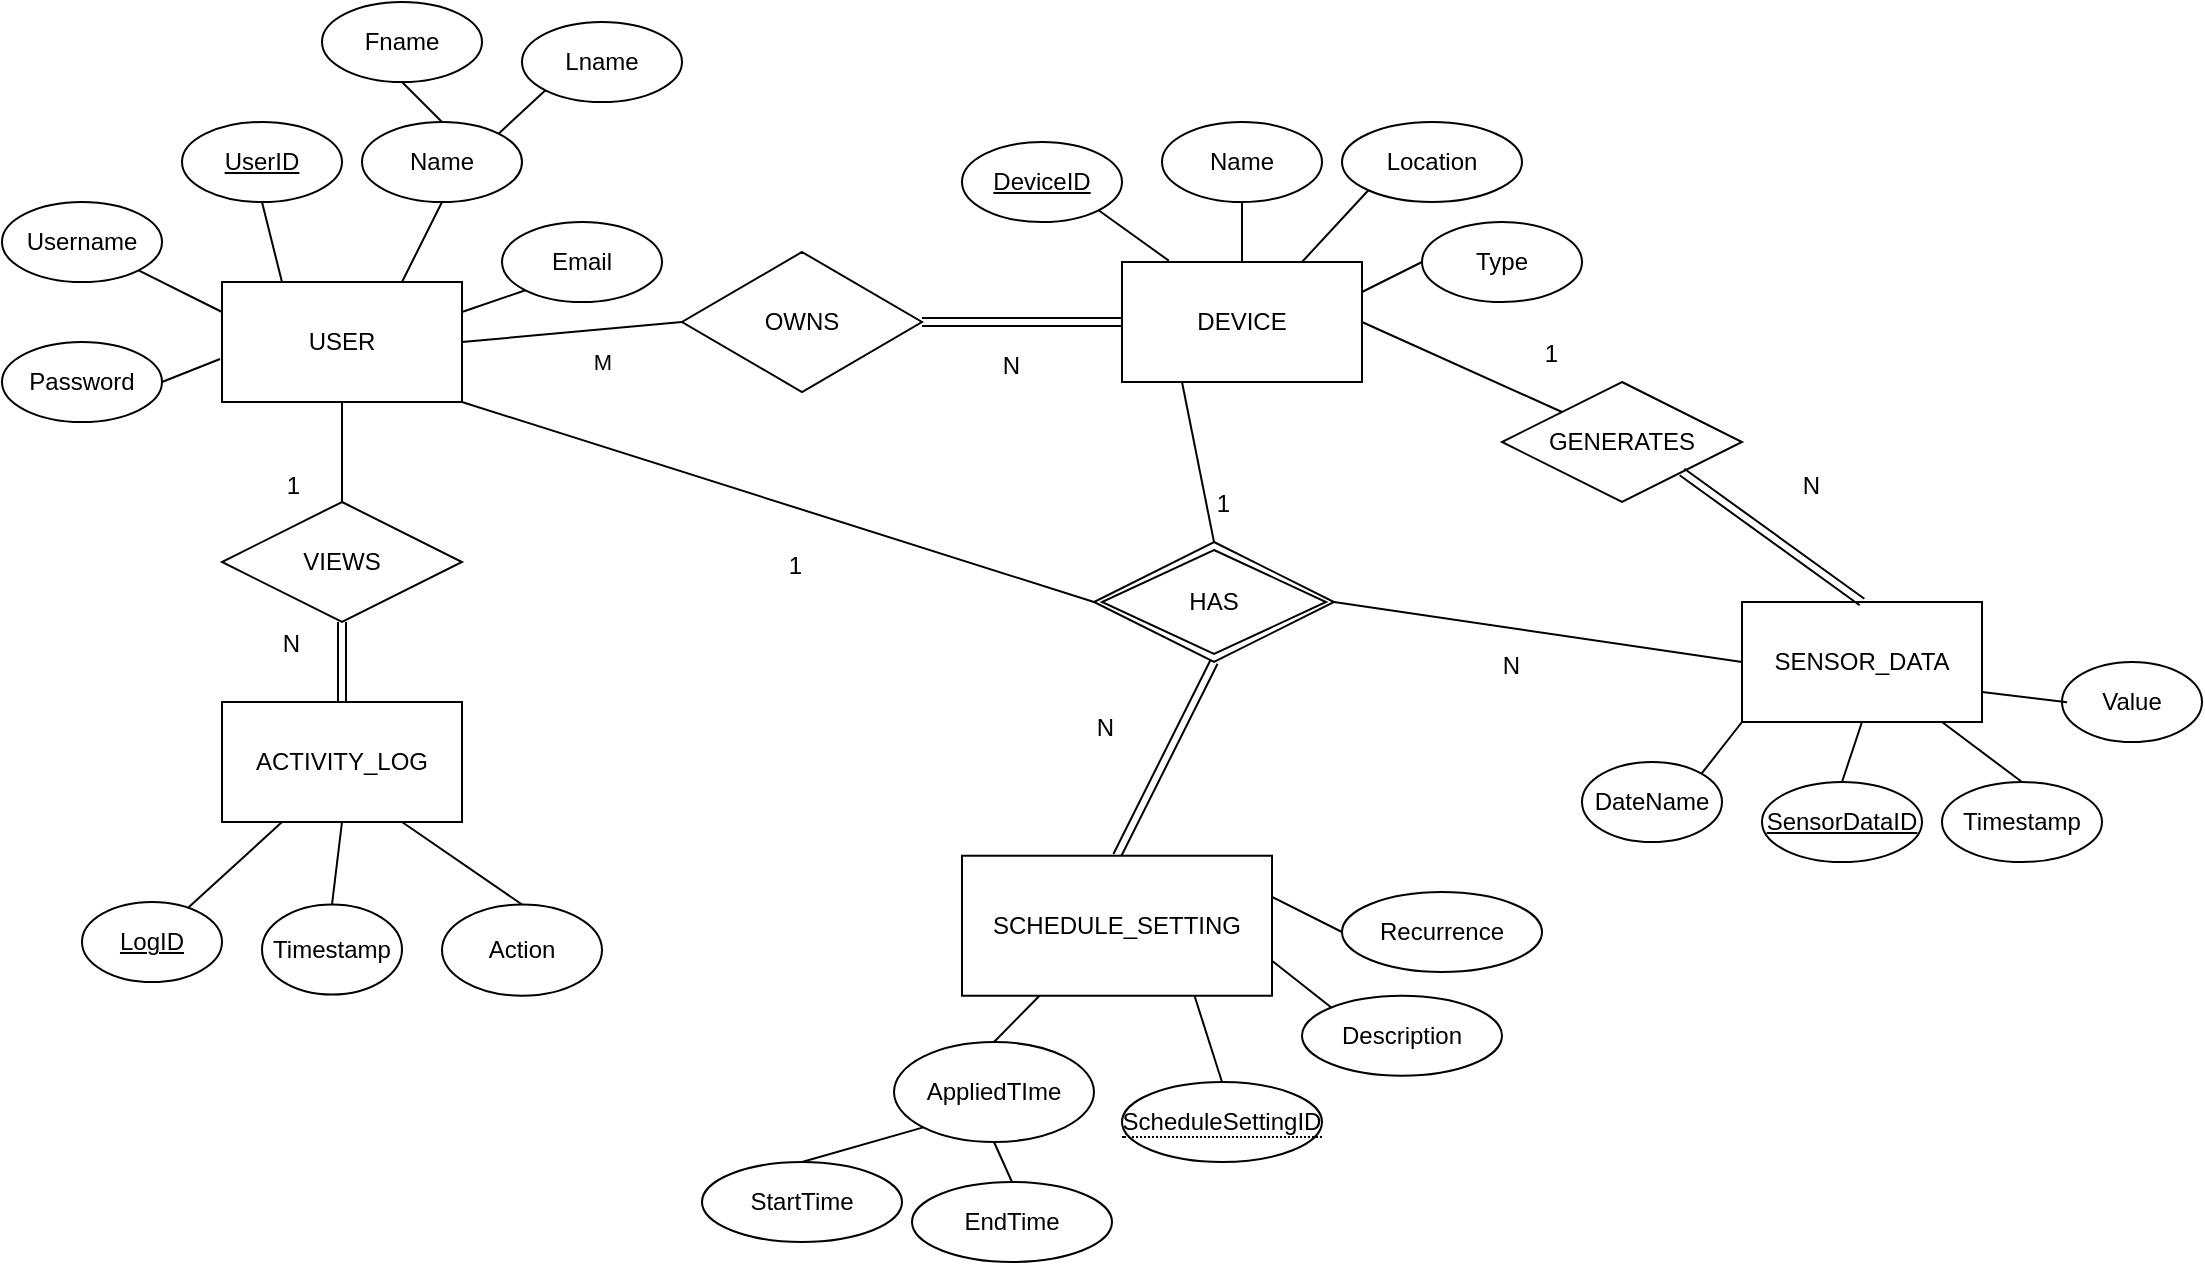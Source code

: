 <mxfile version="24.0.7" type="google" pages="2">
  <diagram id="R2lEEEUBdFMjLlhIrx00" name="EERD">
    <mxGraphModel grid="1" page="1" gridSize="10" guides="1" tooltips="1" connect="1" arrows="1" fold="1" pageScale="1" pageWidth="850" pageHeight="1100" math="0" shadow="0" extFonts="Permanent Marker^https://fonts.googleapis.com/css?family=Permanent+Marker">
      <root>
        <mxCell id="0" />
        <mxCell id="1" parent="0" />
        <mxCell id="BN82WRNj-KmG9SX7Z5Ug-1" value="USER" style="rounded=0;whiteSpace=wrap;html=1;" vertex="1" parent="1">
          <mxGeometry x="80" y="340" width="120" height="60" as="geometry" />
        </mxCell>
        <mxCell id="BN82WRNj-KmG9SX7Z5Ug-2" value="&lt;u&gt;UserID&lt;/u&gt;" style="ellipse;whiteSpace=wrap;html=1;" vertex="1" parent="1">
          <mxGeometry x="60" y="260" width="80" height="40" as="geometry" />
        </mxCell>
        <mxCell id="BN82WRNj-KmG9SX7Z5Ug-3" value="Username" style="ellipse;whiteSpace=wrap;html=1;" vertex="1" parent="1">
          <mxGeometry x="-30" y="300" width="80" height="40" as="geometry" />
        </mxCell>
        <mxCell id="BN82WRNj-KmG9SX7Z5Ug-4" value="Password" style="ellipse;whiteSpace=wrap;html=1;" vertex="1" parent="1">
          <mxGeometry x="-30" y="370" width="80" height="40" as="geometry" />
        </mxCell>
        <mxCell id="BN82WRNj-KmG9SX7Z5Ug-5" value="Email" style="ellipse;whiteSpace=wrap;html=1;" vertex="1" parent="1">
          <mxGeometry x="220" y="310" width="80" height="40" as="geometry" />
        </mxCell>
        <mxCell id="BN82WRNj-KmG9SX7Z5Ug-6" value="Name" style="ellipse;whiteSpace=wrap;html=1;" vertex="1" parent="1">
          <mxGeometry x="150" y="260" width="80" height="40" as="geometry" />
        </mxCell>
        <mxCell id="BN82WRNj-KmG9SX7Z5Ug-8" value="Fname" style="ellipse;whiteSpace=wrap;html=1;" vertex="1" parent="1">
          <mxGeometry x="130" y="200" width="80" height="40" as="geometry" />
        </mxCell>
        <mxCell id="BN82WRNj-KmG9SX7Z5Ug-9" value="Lname" style="ellipse;whiteSpace=wrap;html=1;" vertex="1" parent="1">
          <mxGeometry x="230" y="210" width="80" height="40" as="geometry" />
        </mxCell>
        <mxCell id="BN82WRNj-KmG9SX7Z5Ug-11" value="" style="endArrow=none;html=1;rounded=0;entryX=0;entryY=0.25;entryDx=0;entryDy=0;exitX=1;exitY=1;exitDx=0;exitDy=0;" edge="1" parent="1" source="BN82WRNj-KmG9SX7Z5Ug-3" target="BN82WRNj-KmG9SX7Z5Ug-1">
          <mxGeometry width="50" height="50" relative="1" as="geometry">
            <mxPoint x="80" y="580" as="sourcePoint" />
            <mxPoint x="130" y="530" as="targetPoint" />
          </mxGeometry>
        </mxCell>
        <mxCell id="BN82WRNj-KmG9SX7Z5Ug-12" value="" style="endArrow=none;html=1;rounded=0;entryX=0.5;entryY=1;entryDx=0;entryDy=0;exitX=0.25;exitY=0;exitDx=0;exitDy=0;" edge="1" parent="1" source="BN82WRNj-KmG9SX7Z5Ug-1" target="BN82WRNj-KmG9SX7Z5Ug-2">
          <mxGeometry width="50" height="50" relative="1" as="geometry">
            <mxPoint x="80" y="580" as="sourcePoint" />
            <mxPoint x="130" y="530" as="targetPoint" />
          </mxGeometry>
        </mxCell>
        <mxCell id="BN82WRNj-KmG9SX7Z5Ug-13" value="" style="endArrow=none;html=1;rounded=0;entryX=0.5;entryY=1;entryDx=0;entryDy=0;exitX=0.75;exitY=0;exitDx=0;exitDy=0;" edge="1" parent="1" source="BN82WRNj-KmG9SX7Z5Ug-1" target="BN82WRNj-KmG9SX7Z5Ug-6">
          <mxGeometry width="50" height="50" relative="1" as="geometry">
            <mxPoint x="80" y="580" as="sourcePoint" />
            <mxPoint x="130" y="530" as="targetPoint" />
          </mxGeometry>
        </mxCell>
        <mxCell id="BN82WRNj-KmG9SX7Z5Ug-14" value="" style="endArrow=none;html=1;rounded=0;entryX=0.5;entryY=0;entryDx=0;entryDy=0;exitX=0.5;exitY=1;exitDx=0;exitDy=0;" edge="1" parent="1" source="BN82WRNj-KmG9SX7Z5Ug-8" target="BN82WRNj-KmG9SX7Z5Ug-6">
          <mxGeometry width="50" height="50" relative="1" as="geometry">
            <mxPoint x="260" y="240" as="sourcePoint" />
            <mxPoint x="130" y="530" as="targetPoint" />
          </mxGeometry>
        </mxCell>
        <mxCell id="BN82WRNj-KmG9SX7Z5Ug-15" value="" style="endArrow=none;html=1;rounded=0;entryX=0;entryY=1;entryDx=0;entryDy=0;exitX=1;exitY=0;exitDx=0;exitDy=0;" edge="1" parent="1" source="BN82WRNj-KmG9SX7Z5Ug-6" target="BN82WRNj-KmG9SX7Z5Ug-9">
          <mxGeometry width="50" height="50" relative="1" as="geometry">
            <mxPoint x="80" y="480" as="sourcePoint" />
            <mxPoint x="130" y="430" as="targetPoint" />
          </mxGeometry>
        </mxCell>
        <mxCell id="BN82WRNj-KmG9SX7Z5Ug-16" value="" style="endArrow=none;html=1;rounded=0;exitX=1;exitY=0.5;exitDx=0;exitDy=0;entryX=-0.008;entryY=0.642;entryDx=0;entryDy=0;entryPerimeter=0;" edge="1" parent="1" source="BN82WRNj-KmG9SX7Z5Ug-4" target="BN82WRNj-KmG9SX7Z5Ug-1">
          <mxGeometry width="50" height="50" relative="1" as="geometry">
            <mxPoint x="80" y="480" as="sourcePoint" />
            <mxPoint x="130" y="430" as="targetPoint" />
          </mxGeometry>
        </mxCell>
        <mxCell id="BN82WRNj-KmG9SX7Z5Ug-17" value="" style="endArrow=none;html=1;rounded=0;entryX=0;entryY=1;entryDx=0;entryDy=0;exitX=1;exitY=0.25;exitDx=0;exitDy=0;" edge="1" parent="1" source="BN82WRNj-KmG9SX7Z5Ug-1" target="BN82WRNj-KmG9SX7Z5Ug-5">
          <mxGeometry width="50" height="50" relative="1" as="geometry">
            <mxPoint x="80" y="480" as="sourcePoint" />
            <mxPoint x="130" y="430" as="targetPoint" />
          </mxGeometry>
        </mxCell>
        <mxCell id="BN82WRNj-KmG9SX7Z5Ug-18" value="DEVICE" style="rounded=0;whiteSpace=wrap;html=1;" vertex="1" parent="1">
          <mxGeometry x="530" y="330" width="120" height="60" as="geometry" />
        </mxCell>
        <mxCell id="BN82WRNj-KmG9SX7Z5Ug-19" value="&lt;u&gt;DeviceID&lt;/u&gt;" style="ellipse;whiteSpace=wrap;html=1;" vertex="1" parent="1">
          <mxGeometry x="450" y="270" width="80" height="40" as="geometry" />
        </mxCell>
        <mxCell id="BN82WRNj-KmG9SX7Z5Ug-20" value="Name" style="ellipse;whiteSpace=wrap;html=1;" vertex="1" parent="1">
          <mxGeometry x="550" y="260" width="80" height="40" as="geometry" />
        </mxCell>
        <mxCell id="BN82WRNj-KmG9SX7Z5Ug-21" value="Location" style="ellipse;whiteSpace=wrap;html=1;" vertex="1" parent="1">
          <mxGeometry x="640" y="260" width="90" height="40" as="geometry" />
        </mxCell>
        <mxCell id="BN82WRNj-KmG9SX7Z5Ug-22" value="Type" style="ellipse;whiteSpace=wrap;html=1;" vertex="1" parent="1">
          <mxGeometry x="680" y="310" width="80" height="40" as="geometry" />
        </mxCell>
        <mxCell id="BN82WRNj-KmG9SX7Z5Ug-23" value="" style="endArrow=none;html=1;rounded=0;entryX=1;entryY=1;entryDx=0;entryDy=0;exitX=0.195;exitY=-0.011;exitDx=0;exitDy=0;exitPerimeter=0;" edge="1" parent="1" source="BN82WRNj-KmG9SX7Z5Ug-18" target="BN82WRNj-KmG9SX7Z5Ug-19">
          <mxGeometry width="50" height="50" relative="1" as="geometry">
            <mxPoint x="480" y="500" as="sourcePoint" />
            <mxPoint x="530" y="450" as="targetPoint" />
          </mxGeometry>
        </mxCell>
        <mxCell id="BN82WRNj-KmG9SX7Z5Ug-24" value="" style="endArrow=none;html=1;rounded=0;entryX=0.5;entryY=1;entryDx=0;entryDy=0;exitX=0.5;exitY=0;exitDx=0;exitDy=0;" edge="1" parent="1" source="BN82WRNj-KmG9SX7Z5Ug-18" target="BN82WRNj-KmG9SX7Z5Ug-20">
          <mxGeometry width="50" height="50" relative="1" as="geometry">
            <mxPoint x="480" y="500" as="sourcePoint" />
            <mxPoint x="530" y="450" as="targetPoint" />
          </mxGeometry>
        </mxCell>
        <mxCell id="BN82WRNj-KmG9SX7Z5Ug-25" value="" style="endArrow=none;html=1;rounded=0;entryX=0;entryY=1;entryDx=0;entryDy=0;exitX=0.75;exitY=0;exitDx=0;exitDy=0;" edge="1" parent="1" source="BN82WRNj-KmG9SX7Z5Ug-18" target="BN82WRNj-KmG9SX7Z5Ug-21">
          <mxGeometry width="50" height="50" relative="1" as="geometry">
            <mxPoint x="480" y="500" as="sourcePoint" />
            <mxPoint x="530" y="450" as="targetPoint" />
          </mxGeometry>
        </mxCell>
        <mxCell id="BN82WRNj-KmG9SX7Z5Ug-26" value="" style="endArrow=none;html=1;rounded=0;entryX=0;entryY=0.5;entryDx=0;entryDy=0;exitX=1;exitY=0.25;exitDx=0;exitDy=0;" edge="1" parent="1" source="BN82WRNj-KmG9SX7Z5Ug-18" target="BN82WRNj-KmG9SX7Z5Ug-22">
          <mxGeometry width="50" height="50" relative="1" as="geometry">
            <mxPoint x="480" y="500" as="sourcePoint" />
            <mxPoint x="530" y="450" as="targetPoint" />
          </mxGeometry>
        </mxCell>
        <mxCell id="BN82WRNj-KmG9SX7Z5Ug-27" value="SENSOR_DATA" style="rounded=0;whiteSpace=wrap;html=1;" vertex="1" parent="1">
          <mxGeometry x="840" y="500" width="120" height="60" as="geometry" />
        </mxCell>
        <mxCell id="BN82WRNj-KmG9SX7Z5Ug-28" value="&lt;u&gt;SensorDataID&lt;/u&gt;" style="ellipse;whiteSpace=wrap;html=1;" vertex="1" parent="1">
          <mxGeometry x="850" y="590" width="80" height="40" as="geometry" />
        </mxCell>
        <mxCell id="BN82WRNj-KmG9SX7Z5Ug-29" value="Timestamp" style="ellipse;whiteSpace=wrap;html=1;" vertex="1" parent="1">
          <mxGeometry x="940" y="590" width="80" height="40" as="geometry" />
        </mxCell>
        <mxCell id="BN82WRNj-KmG9SX7Z5Ug-30" value="Value" style="ellipse;whiteSpace=wrap;html=1;" vertex="1" parent="1">
          <mxGeometry x="1000" y="530" width="70" height="40" as="geometry" />
        </mxCell>
        <mxCell id="BN82WRNj-KmG9SX7Z5Ug-31" value="DateName" style="ellipse;whiteSpace=wrap;html=1;" vertex="1" parent="1">
          <mxGeometry x="760" y="580" width="70" height="40" as="geometry" />
        </mxCell>
        <mxCell id="BN82WRNj-KmG9SX7Z5Ug-32" value="" style="endArrow=none;html=1;rounded=0;exitX=1;exitY=0;exitDx=0;exitDy=0;entryX=0;entryY=1;entryDx=0;entryDy=0;" edge="1" parent="1" source="BN82WRNj-KmG9SX7Z5Ug-31" target="BN82WRNj-KmG9SX7Z5Ug-27">
          <mxGeometry width="50" height="50" relative="1" as="geometry">
            <mxPoint x="759.999" y="599.998" as="sourcePoint" />
            <mxPoint x="790.25" y="434.14" as="targetPoint" />
          </mxGeometry>
        </mxCell>
        <mxCell id="BN82WRNj-KmG9SX7Z5Ug-33" value="" style="endArrow=none;html=1;rounded=0;exitX=0.5;exitY=0;exitDx=0;exitDy=0;entryX=0.5;entryY=1;entryDx=0;entryDy=0;" edge="1" parent="1" source="BN82WRNj-KmG9SX7Z5Ug-28" target="BN82WRNj-KmG9SX7Z5Ug-27">
          <mxGeometry width="50" height="50" relative="1" as="geometry">
            <mxPoint x="800" y="470" as="sourcePoint" />
            <mxPoint x="850" y="420" as="targetPoint" />
          </mxGeometry>
        </mxCell>
        <mxCell id="BN82WRNj-KmG9SX7Z5Ug-34" value="" style="endArrow=none;html=1;rounded=0;entryX=0.5;entryY=0;entryDx=0;entryDy=0;" edge="1" parent="1" source="BN82WRNj-KmG9SX7Z5Ug-27" target="BN82WRNj-KmG9SX7Z5Ug-29">
          <mxGeometry width="50" height="50" relative="1" as="geometry">
            <mxPoint x="800" y="470" as="sourcePoint" />
            <mxPoint x="850" y="420" as="targetPoint" />
          </mxGeometry>
        </mxCell>
        <mxCell id="BN82WRNj-KmG9SX7Z5Ug-35" value="" style="endArrow=none;html=1;rounded=0;exitX=1;exitY=0.75;exitDx=0;exitDy=0;entryX=0.036;entryY=0.254;entryDx=0;entryDy=0;entryPerimeter=0;" edge="1" parent="1" source="BN82WRNj-KmG9SX7Z5Ug-27">
          <mxGeometry width="50" height="50" relative="1" as="geometry">
            <mxPoint x="800" y="470" as="sourcePoint" />
            <mxPoint x="1002.52" y="550.16" as="targetPoint" />
          </mxGeometry>
        </mxCell>
        <mxCell id="BN82WRNj-KmG9SX7Z5Ug-36" value="ACTIVITY_LOG" style="rounded=0;whiteSpace=wrap;html=1;" vertex="1" parent="1">
          <mxGeometry x="80" y="550" width="120" height="60" as="geometry" />
        </mxCell>
        <mxCell id="BN82WRNj-KmG9SX7Z5Ug-37" value="&lt;u&gt;LogID&lt;/u&gt;" style="ellipse;whiteSpace=wrap;html=1;" vertex="1" parent="1">
          <mxGeometry x="10" y="650" width="70" height="40" as="geometry" />
        </mxCell>
        <mxCell id="BN82WRNj-KmG9SX7Z5Ug-38" value="Timestamp" style="ellipse;whiteSpace=wrap;html=1;" vertex="1" parent="1">
          <mxGeometry x="100" y="651.25" width="70" height="45" as="geometry" />
        </mxCell>
        <mxCell id="BN82WRNj-KmG9SX7Z5Ug-40" value="Action" style="ellipse;whiteSpace=wrap;html=1;" vertex="1" parent="1">
          <mxGeometry x="190" y="651.25" width="80" height="45.62" as="geometry" />
        </mxCell>
        <mxCell id="BN82WRNj-KmG9SX7Z5Ug-41" value="" style="endArrow=none;html=1;rounded=0;exitX=0.762;exitY=0.067;exitDx=0;exitDy=0;entryX=0.25;entryY=1;entryDx=0;entryDy=0;exitPerimeter=0;" edge="1" parent="1" source="BN82WRNj-KmG9SX7Z5Ug-37" target="BN82WRNj-KmG9SX7Z5Ug-36">
          <mxGeometry width="50" height="50" relative="1" as="geometry">
            <mxPoint x="270" y="450" as="sourcePoint" />
            <mxPoint x="320" y="400" as="targetPoint" />
          </mxGeometry>
        </mxCell>
        <mxCell id="BN82WRNj-KmG9SX7Z5Ug-42" value="" style="endArrow=none;html=1;rounded=0;exitX=0.5;exitY=0;exitDx=0;exitDy=0;entryX=0.5;entryY=1;entryDx=0;entryDy=0;" edge="1" parent="1" source="BN82WRNj-KmG9SX7Z5Ug-38" target="BN82WRNj-KmG9SX7Z5Ug-36">
          <mxGeometry width="50" height="50" relative="1" as="geometry">
            <mxPoint x="270" y="450" as="sourcePoint" />
            <mxPoint x="320" y="400" as="targetPoint" />
          </mxGeometry>
        </mxCell>
        <mxCell id="BN82WRNj-KmG9SX7Z5Ug-43" value="" style="endArrow=none;html=1;rounded=0;exitX=0.75;exitY=1;exitDx=0;exitDy=0;entryX=0.5;entryY=0;entryDx=0;entryDy=0;" edge="1" parent="1" source="BN82WRNj-KmG9SX7Z5Ug-36" target="BN82WRNj-KmG9SX7Z5Ug-40">
          <mxGeometry width="50" height="50" relative="1" as="geometry">
            <mxPoint x="270" y="450" as="sourcePoint" />
            <mxPoint x="320" y="400" as="targetPoint" />
          </mxGeometry>
        </mxCell>
        <mxCell id="BN82WRNj-KmG9SX7Z5Ug-48" value="AppliedTIme" style="ellipse;whiteSpace=wrap;html=1;align=center;" vertex="1" parent="1">
          <mxGeometry x="416" y="720" width="100" height="50" as="geometry" />
        </mxCell>
        <mxCell id="BN82WRNj-KmG9SX7Z5Ug-49" value="StartTime" style="ellipse;whiteSpace=wrap;html=1;align=center;" vertex="1" parent="1">
          <mxGeometry x="320" y="780" width="100" height="40" as="geometry" />
        </mxCell>
        <mxCell id="BN82WRNj-KmG9SX7Z5Ug-50" value="EndTime" style="ellipse;whiteSpace=wrap;html=1;align=center;" vertex="1" parent="1">
          <mxGeometry x="425" y="790" width="100" height="40" as="geometry" />
        </mxCell>
        <mxCell id="BN82WRNj-KmG9SX7Z5Ug-52" value="Recurrence" style="ellipse;whiteSpace=wrap;html=1;align=center;" vertex="1" parent="1">
          <mxGeometry x="640" y="645" width="100" height="40" as="geometry" />
        </mxCell>
        <mxCell id="BN82WRNj-KmG9SX7Z5Ug-53" value="Description" style="ellipse;whiteSpace=wrap;html=1;align=center;" vertex="1" parent="1">
          <mxGeometry x="620" y="696.87" width="100" height="40" as="geometry" />
        </mxCell>
        <mxCell id="BN82WRNj-KmG9SX7Z5Ug-58" value="&lt;span style=&quot;border-bottom: 1px dotted&quot;&gt;ScheduleSettingID&lt;/span&gt;" style="ellipse;whiteSpace=wrap;html=1;align=center;" vertex="1" parent="1">
          <mxGeometry x="530" y="740" width="100" height="40" as="geometry" />
        </mxCell>
        <mxCell id="BN82WRNj-KmG9SX7Z5Ug-59" value="" style="endArrow=none;html=1;rounded=0;exitX=0.75;exitY=1;exitDx=0;exitDy=0;entryX=0.5;entryY=0;entryDx=0;entryDy=0;" edge="1" parent="1" source="TkY1x3k2VqDfMiU4WUwt-1" target="BN82WRNj-KmG9SX7Z5Ug-58">
          <mxGeometry width="50" height="50" relative="1" as="geometry">
            <mxPoint x="565" y="705" as="sourcePoint" />
            <mxPoint x="646" y="775" as="targetPoint" />
          </mxGeometry>
        </mxCell>
        <mxCell id="BN82WRNj-KmG9SX7Z5Ug-60" value="" style="endArrow=none;html=1;rounded=0;entryX=0.5;entryY=0;entryDx=0;entryDy=0;exitX=0.25;exitY=1;exitDx=0;exitDy=0;" edge="1" parent="1" source="TkY1x3k2VqDfMiU4WUwt-1" target="BN82WRNj-KmG9SX7Z5Ug-48">
          <mxGeometry width="50" height="50" relative="1" as="geometry">
            <mxPoint x="495" y="705" as="sourcePoint" />
            <mxPoint x="416" y="695" as="targetPoint" />
          </mxGeometry>
        </mxCell>
        <mxCell id="BN82WRNj-KmG9SX7Z5Ug-61" value="" style="endArrow=none;html=1;rounded=0;exitX=0.5;exitY=0;exitDx=0;exitDy=0;entryX=0;entryY=1;entryDx=0;entryDy=0;" edge="1" parent="1" source="BN82WRNj-KmG9SX7Z5Ug-49" target="BN82WRNj-KmG9SX7Z5Ug-48">
          <mxGeometry width="50" height="50" relative="1" as="geometry">
            <mxPoint x="250" y="930" as="sourcePoint" />
            <mxPoint x="300" y="880" as="targetPoint" />
          </mxGeometry>
        </mxCell>
        <mxCell id="BN82WRNj-KmG9SX7Z5Ug-62" value="" style="endArrow=none;html=1;rounded=0;entryX=0.5;entryY=0;entryDx=0;entryDy=0;exitX=0.5;exitY=1;exitDx=0;exitDy=0;" edge="1" parent="1" source="BN82WRNj-KmG9SX7Z5Ug-48" target="BN82WRNj-KmG9SX7Z5Ug-50">
          <mxGeometry width="50" height="50" relative="1" as="geometry">
            <mxPoint x="492" y="819" as="sourcePoint" />
            <mxPoint x="300" y="880" as="targetPoint" />
          </mxGeometry>
        </mxCell>
        <mxCell id="BN82WRNj-KmG9SX7Z5Ug-64" value="" style="endArrow=none;html=1;rounded=0;exitX=0;exitY=0.5;exitDx=0;exitDy=0;entryX=0.968;entryY=0.259;entryDx=0;entryDy=0;entryPerimeter=0;" edge="1" parent="1" source="BN82WRNj-KmG9SX7Z5Ug-52" target="TkY1x3k2VqDfMiU4WUwt-1">
          <mxGeometry width="50" height="50" relative="1" as="geometry">
            <mxPoint x="446" y="745" as="sourcePoint" />
            <mxPoint x="600" y="645" as="targetPoint" />
          </mxGeometry>
        </mxCell>
        <mxCell id="BN82WRNj-KmG9SX7Z5Ug-65" value="" style="endArrow=none;html=1;rounded=0;exitX=1;exitY=0.75;exitDx=0;exitDy=0;entryX=0;entryY=0;entryDx=0;entryDy=0;" edge="1" parent="1" source="TkY1x3k2VqDfMiU4WUwt-1" target="BN82WRNj-KmG9SX7Z5Ug-53">
          <mxGeometry width="50" height="50" relative="1" as="geometry">
            <mxPoint x="600" y="665" as="sourcePoint" />
            <mxPoint x="496" y="695" as="targetPoint" />
          </mxGeometry>
        </mxCell>
        <mxCell id="BN82WRNj-KmG9SX7Z5Ug-66" value="OWNS" style="shape=rhombus;perimeter=rhombusPerimeter;whiteSpace=wrap;html=1;align=center;" vertex="1" parent="1">
          <mxGeometry x="310" y="325" width="120" height="70" as="geometry" />
        </mxCell>
        <mxCell id="BN82WRNj-KmG9SX7Z5Ug-67" value="" style="endArrow=none;html=1;rounded=0;exitX=1;exitY=0.5;exitDx=0;exitDy=0;entryX=0;entryY=0.5;entryDx=0;entryDy=0;" edge="1" parent="1" source="BN82WRNj-KmG9SX7Z5Ug-1" target="BN82WRNj-KmG9SX7Z5Ug-66">
          <mxGeometry relative="1" as="geometry">
            <mxPoint x="450" y="350" as="sourcePoint" />
            <mxPoint x="320.0" y="370" as="targetPoint" />
          </mxGeometry>
        </mxCell>
        <mxCell id="5aji-TVXodm6qzS7amyw-1" value="M" style="edgeLabel;html=1;align=center;verticalAlign=middle;resizable=0;points=[];" connectable="0" vertex="1" parent="BN82WRNj-KmG9SX7Z5Ug-67">
          <mxGeometry x="0.195" y="-10" relative="1" as="geometry">
            <mxPoint x="3" y="6" as="offset" />
          </mxGeometry>
        </mxCell>
        <mxCell id="BN82WRNj-KmG9SX7Z5Ug-69" value="" style="shape=link;html=1;rounded=0;exitX=1;exitY=0.5;exitDx=0;exitDy=0;entryX=0;entryY=0.5;entryDx=0;entryDy=0;" edge="1" parent="1" source="BN82WRNj-KmG9SX7Z5Ug-66" target="BN82WRNj-KmG9SX7Z5Ug-18">
          <mxGeometry relative="1" as="geometry">
            <mxPoint x="420" y="340" as="sourcePoint" />
            <mxPoint x="580" y="340" as="targetPoint" />
          </mxGeometry>
        </mxCell>
        <mxCell id="BN82WRNj-KmG9SX7Z5Ug-70" value="N" style="resizable=0;html=1;whiteSpace=wrap;align=right;verticalAlign=bottom;" connectable="0" vertex="1" parent="BN82WRNj-KmG9SX7Z5Ug-69">
          <mxGeometry x="1" relative="1" as="geometry">
            <mxPoint x="-50" y="30" as="offset" />
          </mxGeometry>
        </mxCell>
        <mxCell id="BN82WRNj-KmG9SX7Z5Ug-71" value="VIEWS" style="shape=rhombus;perimeter=rhombusPerimeter;whiteSpace=wrap;html=1;align=center;" vertex="1" parent="1">
          <mxGeometry x="80" y="450" width="120" height="60" as="geometry" />
        </mxCell>
        <mxCell id="BN82WRNj-KmG9SX7Z5Ug-75" value="" style="shape=link;html=1;rounded=0;exitX=0.5;exitY=1;exitDx=0;exitDy=0;entryX=0.5;entryY=0;entryDx=0;entryDy=0;" edge="1" parent="1" source="BN82WRNj-KmG9SX7Z5Ug-71" target="BN82WRNj-KmG9SX7Z5Ug-36">
          <mxGeometry relative="1" as="geometry">
            <mxPoint x="310" y="350" as="sourcePoint" />
            <mxPoint x="470" y="350" as="targetPoint" />
          </mxGeometry>
        </mxCell>
        <mxCell id="BN82WRNj-KmG9SX7Z5Ug-76" value="N" style="resizable=0;html=1;whiteSpace=wrap;align=right;verticalAlign=bottom;" connectable="0" vertex="1" parent="BN82WRNj-KmG9SX7Z5Ug-75">
          <mxGeometry x="1" relative="1" as="geometry">
            <mxPoint x="-20" y="-21" as="offset" />
          </mxGeometry>
        </mxCell>
        <mxCell id="BN82WRNj-KmG9SX7Z5Ug-77" value="" style="endArrow=none;html=1;rounded=0;exitX=0.5;exitY=1;exitDx=0;exitDy=0;entryX=0.5;entryY=0;entryDx=0;entryDy=0;" edge="1" parent="1" source="BN82WRNj-KmG9SX7Z5Ug-1" target="BN82WRNj-KmG9SX7Z5Ug-71">
          <mxGeometry relative="1" as="geometry">
            <mxPoint x="310" y="350" as="sourcePoint" />
            <mxPoint x="470" y="350" as="targetPoint" />
          </mxGeometry>
        </mxCell>
        <mxCell id="BN82WRNj-KmG9SX7Z5Ug-78" value="1" style="resizable=0;html=1;whiteSpace=wrap;align=right;verticalAlign=bottom;" connectable="0" vertex="1" parent="BN82WRNj-KmG9SX7Z5Ug-77">
          <mxGeometry x="1" relative="1" as="geometry">
            <mxPoint x="-20" as="offset" />
          </mxGeometry>
        </mxCell>
        <mxCell id="BN82WRNj-KmG9SX7Z5Ug-79" value="GENERATES" style="shape=rhombus;perimeter=rhombusPerimeter;whiteSpace=wrap;html=1;align=center;" vertex="1" parent="1">
          <mxGeometry x="720" y="390" width="120" height="60" as="geometry" />
        </mxCell>
        <mxCell id="BN82WRNj-KmG9SX7Z5Ug-80" value="" style="shape=link;html=1;rounded=0;exitX=0.5;exitY=0;exitDx=0;exitDy=0;entryX=1;entryY=1;entryDx=0;entryDy=0;" edge="1" parent="1" source="BN82WRNj-KmG9SX7Z5Ug-27" target="BN82WRNj-KmG9SX7Z5Ug-79">
          <mxGeometry relative="1" as="geometry">
            <mxPoint x="380" y="530" as="sourcePoint" />
            <mxPoint x="540" y="530" as="targetPoint" />
          </mxGeometry>
        </mxCell>
        <mxCell id="BN82WRNj-KmG9SX7Z5Ug-81" value="N" style="resizable=0;html=1;whiteSpace=wrap;align=right;verticalAlign=bottom;" connectable="0" vertex="1" parent="BN82WRNj-KmG9SX7Z5Ug-80">
          <mxGeometry x="1" relative="1" as="geometry">
            <mxPoint x="-80" y="105" as="offset" />
          </mxGeometry>
        </mxCell>
        <mxCell id="BN82WRNj-KmG9SX7Z5Ug-82" value="" style="endArrow=none;html=1;rounded=0;entryX=0;entryY=0;entryDx=0;entryDy=0;exitX=1;exitY=0.5;exitDx=0;exitDy=0;" edge="1" parent="1" source="BN82WRNj-KmG9SX7Z5Ug-18" target="BN82WRNj-KmG9SX7Z5Ug-79">
          <mxGeometry relative="1" as="geometry">
            <mxPoint x="590" y="400" as="sourcePoint" />
            <mxPoint x="540" y="530" as="targetPoint" />
          </mxGeometry>
        </mxCell>
        <mxCell id="BN82WRNj-KmG9SX7Z5Ug-83" value="1" style="resizable=0;html=1;whiteSpace=wrap;align=right;verticalAlign=bottom;" connectable="0" vertex="1" parent="BN82WRNj-KmG9SX7Z5Ug-82">
          <mxGeometry x="1" relative="1" as="geometry">
            <mxPoint y="-20" as="offset" />
          </mxGeometry>
        </mxCell>
        <mxCell id="BN82WRNj-KmG9SX7Z5Ug-84" value="HAS" style="shape=rhombus;double=1;perimeter=rhombusPerimeter;whiteSpace=wrap;html=1;align=center;" vertex="1" parent="1">
          <mxGeometry x="516" y="470" width="120" height="60" as="geometry" />
        </mxCell>
        <mxCell id="BN82WRNj-KmG9SX7Z5Ug-85" value="" style="shape=link;html=1;rounded=0;exitX=0.5;exitY=1;exitDx=0;exitDy=0;entryX=0.5;entryY=0;entryDx=0;entryDy=0;" edge="1" parent="1" source="BN82WRNj-KmG9SX7Z5Ug-84" target="TkY1x3k2VqDfMiU4WUwt-1">
          <mxGeometry relative="1" as="geometry">
            <mxPoint x="426" y="705" as="sourcePoint" />
            <mxPoint x="530" y="625" as="targetPoint" />
          </mxGeometry>
        </mxCell>
        <mxCell id="BN82WRNj-KmG9SX7Z5Ug-86" value="N" style="resizable=0;html=1;whiteSpace=wrap;align=right;verticalAlign=bottom;" connectable="0" vertex="1" parent="BN82WRNj-KmG9SX7Z5Ug-85">
          <mxGeometry x="1" relative="1" as="geometry">
            <mxPoint y="-56" as="offset" />
          </mxGeometry>
        </mxCell>
        <mxCell id="BN82WRNj-KmG9SX7Z5Ug-87" value="" style="endArrow=none;html=1;rounded=0;exitX=0.25;exitY=1;exitDx=0;exitDy=0;entryX=0.5;entryY=0;entryDx=0;entryDy=0;" edge="1" parent="1" source="BN82WRNj-KmG9SX7Z5Ug-18" target="BN82WRNj-KmG9SX7Z5Ug-84">
          <mxGeometry relative="1" as="geometry">
            <mxPoint x="720" y="530" as="sourcePoint" />
            <mxPoint x="880" y="530" as="targetPoint" />
          </mxGeometry>
        </mxCell>
        <mxCell id="BN82WRNj-KmG9SX7Z5Ug-88" value="1" style="resizable=0;html=1;whiteSpace=wrap;align=right;verticalAlign=bottom;" connectable="0" vertex="1" parent="BN82WRNj-KmG9SX7Z5Ug-87">
          <mxGeometry x="1" relative="1" as="geometry">
            <mxPoint x="10" y="-10" as="offset" />
          </mxGeometry>
        </mxCell>
        <mxCell id="9bql0YCpWde-p3deVTsX-2" value="" style="endArrow=none;html=1;rounded=0;entryX=1;entryY=0.5;entryDx=0;entryDy=0;exitX=0;exitY=0.5;exitDx=0;exitDy=0;" edge="1" parent="1" source="BN82WRNj-KmG9SX7Z5Ug-27" target="BN82WRNj-KmG9SX7Z5Ug-84">
          <mxGeometry relative="1" as="geometry">
            <mxPoint x="510" y="480" as="sourcePoint" />
            <mxPoint x="670" y="480" as="targetPoint" />
          </mxGeometry>
        </mxCell>
        <mxCell id="9bql0YCpWde-p3deVTsX-3" value="N" style="resizable=0;html=1;whiteSpace=wrap;align=right;verticalAlign=bottom;" connectable="0" vertex="1" parent="9bql0YCpWde-p3deVTsX-2">
          <mxGeometry x="1" relative="1" as="geometry">
            <mxPoint x="244" y="-50" as="offset" />
          </mxGeometry>
        </mxCell>
        <mxCell id="5aji-TVXodm6qzS7amyw-3" style="edgeStyle=orthogonalEdgeStyle;rounded=0;orthogonalLoop=1;jettySize=auto;html=1;exitX=0.5;exitY=1;exitDx=0;exitDy=0;" edge="1" parent="1" source="BN82WRNj-KmG9SX7Z5Ug-50" target="BN82WRNj-KmG9SX7Z5Ug-50">
          <mxGeometry relative="1" as="geometry" />
        </mxCell>
        <mxCell id="5aji-TVXodm6qzS7amyw-4" value="" style="endArrow=none;html=1;rounded=0;exitX=1;exitY=1;exitDx=0;exitDy=0;entryX=0;entryY=0.5;entryDx=0;entryDy=0;" edge="1" parent="1" source="BN82WRNj-KmG9SX7Z5Ug-1" target="BN82WRNj-KmG9SX7Z5Ug-84">
          <mxGeometry relative="1" as="geometry">
            <mxPoint x="510" y="580" as="sourcePoint" />
            <mxPoint x="670" y="580" as="targetPoint" />
          </mxGeometry>
        </mxCell>
        <mxCell id="5aji-TVXodm6qzS7amyw-5" value="1" style="resizable=0;html=1;whiteSpace=wrap;align=right;verticalAlign=bottom;" connectable="0" vertex="1" parent="5aji-TVXodm6qzS7amyw-4">
          <mxGeometry x="1" relative="1" as="geometry">
            <mxPoint x="-145" y="-10" as="offset" />
          </mxGeometry>
        </mxCell>
        <mxCell id="TkY1x3k2VqDfMiU4WUwt-1" value="SCHEDULE_SETTING" style="whiteSpace=wrap;html=1;align=center;" vertex="1" parent="1">
          <mxGeometry x="450" y="626.87" width="155" height="70" as="geometry" />
        </mxCell>
      </root>
    </mxGraphModel>
  </diagram>
  <diagram id="AZr4DvgQiNVJDK9zrUhn" name="Relational Schema">
    <mxGraphModel grid="1" page="1" gridSize="12" guides="1" tooltips="1" connect="1" arrows="1" fold="1" pageScale="1" pageWidth="827" pageHeight="1169" math="0" shadow="0">
      <root>
        <mxCell id="0" />
        <mxCell id="1" parent="0" />
        <mxCell id="IMrcSO9J0U59UtIUiwi_-28" value="" style="shape=table;startSize=0;container=1;collapsible=0;childLayout=tableLayout;" vertex="1" parent="1">
          <mxGeometry x="146" y="468" width="616" height="36" as="geometry" />
        </mxCell>
        <mxCell id="IMrcSO9J0U59UtIUiwi_-29" value="" style="shape=tableRow;horizontal=0;startSize=0;swimlaneHead=0;swimlaneBody=0;strokeColor=inherit;top=0;left=0;bottom=0;right=0;collapsible=0;dropTarget=0;fillColor=none;points=[[0,0.5],[1,0.5]];portConstraint=eastwest;" vertex="1" parent="IMrcSO9J0U59UtIUiwi_-28">
          <mxGeometry width="616" height="36" as="geometry" />
        </mxCell>
        <mxCell id="IMrcSO9J0U59UtIUiwi_-30" value="ScheduleSettingID" style="shape=partialRectangle;html=1;whiteSpace=wrap;connectable=0;strokeColor=inherit;overflow=hidden;fillColor=none;top=0;left=0;bottom=0;right=0;pointerEvents=1;" vertex="1" parent="IMrcSO9J0U59UtIUiwi_-29">
          <mxGeometry width="148" height="36" as="geometry">
            <mxRectangle width="148" height="36" as="alternateBounds" />
          </mxGeometry>
        </mxCell>
        <mxCell id="IMrcSO9J0U59UtIUiwi_-31" value="StartTime" style="shape=partialRectangle;html=1;whiteSpace=wrap;connectable=0;strokeColor=inherit;overflow=hidden;fillColor=none;top=0;left=0;bottom=0;right=0;pointerEvents=1;" vertex="1" parent="IMrcSO9J0U59UtIUiwi_-29">
          <mxGeometry x="148" width="108" height="36" as="geometry">
            <mxRectangle width="108" height="36" as="alternateBounds" />
          </mxGeometry>
        </mxCell>
        <mxCell id="IMrcSO9J0U59UtIUiwi_-32" value="EndTime" style="shape=partialRectangle;html=1;whiteSpace=wrap;connectable=0;strokeColor=inherit;overflow=hidden;fillColor=none;top=0;left=0;bottom=0;right=0;pointerEvents=1;" vertex="1" parent="IMrcSO9J0U59UtIUiwi_-29">
          <mxGeometry x="256" width="96" height="36" as="geometry">
            <mxRectangle width="96" height="36" as="alternateBounds" />
          </mxGeometry>
        </mxCell>
        <mxCell id="IMrcSO9J0U59UtIUiwi_-34" value="Recurrence" style="shape=partialRectangle;html=1;whiteSpace=wrap;connectable=0;strokeColor=inherit;overflow=hidden;fillColor=none;top=0;left=0;bottom=0;right=0;pointerEvents=1;" vertex="1" parent="IMrcSO9J0U59UtIUiwi_-29">
          <mxGeometry x="352" width="132" height="36" as="geometry">
            <mxRectangle width="132" height="36" as="alternateBounds" />
          </mxGeometry>
        </mxCell>
        <mxCell id="IMrcSO9J0U59UtIUiwi_-38" value="Description" style="shape=partialRectangle;html=1;whiteSpace=wrap;connectable=0;strokeColor=inherit;overflow=hidden;fillColor=none;top=0;left=0;bottom=0;right=0;pointerEvents=1;" vertex="1" parent="IMrcSO9J0U59UtIUiwi_-29">
          <mxGeometry x="484" width="132" height="36" as="geometry">
            <mxRectangle width="132" height="36" as="alternateBounds" />
          </mxGeometry>
        </mxCell>
        <mxCell id="fm04QgTXL7wbrk_kWz1A-14" value="" style="shape=table;startSize=0;container=1;collapsible=0;childLayout=tableLayout;" vertex="1" parent="1">
          <mxGeometry x="146" y="80" width="403" height="40" as="geometry" />
        </mxCell>
        <mxCell id="fm04QgTXL7wbrk_kWz1A-15" value="" style="shape=tableRow;horizontal=0;startSize=0;swimlaneHead=0;swimlaneBody=0;strokeColor=inherit;top=0;left=0;bottom=0;right=0;collapsible=0;dropTarget=0;fillColor=none;points=[[0,0.5],[1,0.5]];portConstraint=eastwest;" vertex="1" parent="fm04QgTXL7wbrk_kWz1A-14">
          <mxGeometry width="403" height="40" as="geometry" />
        </mxCell>
        <mxCell id="fm04QgTXL7wbrk_kWz1A-16" value="&lt;u&gt;UserID&lt;/u&gt;" style="shape=partialRectangle;html=1;whiteSpace=wrap;connectable=0;strokeColor=inherit;overflow=hidden;fillColor=none;top=0;left=0;bottom=0;right=0;pointerEvents=1;" vertex="1" parent="fm04QgTXL7wbrk_kWz1A-15">
          <mxGeometry width="67" height="40" as="geometry">
            <mxRectangle width="67" height="40" as="alternateBounds" />
          </mxGeometry>
        </mxCell>
        <mxCell id="fm04QgTXL7wbrk_kWz1A-17" value="UserName" style="shape=partialRectangle;html=1;whiteSpace=wrap;connectable=0;strokeColor=inherit;overflow=hidden;fillColor=none;top=0;left=0;bottom=0;right=0;pointerEvents=1;" vertex="1" parent="fm04QgTXL7wbrk_kWz1A-15">
          <mxGeometry x="67" width="78" height="40" as="geometry">
            <mxRectangle width="78" height="40" as="alternateBounds" />
          </mxGeometry>
        </mxCell>
        <mxCell id="fm04QgTXL7wbrk_kWz1A-18" value="Password" style="shape=partialRectangle;html=1;whiteSpace=wrap;connectable=0;strokeColor=inherit;overflow=hidden;fillColor=none;top=0;left=0;bottom=0;right=0;pointerEvents=1;" vertex="1" parent="fm04QgTXL7wbrk_kWz1A-15">
          <mxGeometry x="145" width="79" height="40" as="geometry">
            <mxRectangle width="79" height="40" as="alternateBounds" />
          </mxGeometry>
        </mxCell>
        <mxCell id="fm04QgTXL7wbrk_kWz1A-19" value="Email" style="shape=partialRectangle;html=1;whiteSpace=wrap;connectable=0;strokeColor=inherit;overflow=hidden;fillColor=none;top=0;left=0;bottom=0;right=0;pointerEvents=1;" vertex="1" parent="fm04QgTXL7wbrk_kWz1A-15">
          <mxGeometry x="224" width="56" height="40" as="geometry">
            <mxRectangle width="56" height="40" as="alternateBounds" />
          </mxGeometry>
        </mxCell>
        <mxCell id="fm04QgTXL7wbrk_kWz1A-20" value="Fname" style="shape=partialRectangle;html=1;whiteSpace=wrap;connectable=0;strokeColor=inherit;overflow=hidden;fillColor=none;top=0;left=0;bottom=0;right=0;pointerEvents=1;" vertex="1" parent="fm04QgTXL7wbrk_kWz1A-15">
          <mxGeometry x="280" width="60" height="40" as="geometry">
            <mxRectangle width="60" height="40" as="alternateBounds" />
          </mxGeometry>
        </mxCell>
        <mxCell id="fm04QgTXL7wbrk_kWz1A-21" value="Lname" style="shape=partialRectangle;html=1;whiteSpace=wrap;connectable=0;strokeColor=inherit;overflow=hidden;fillColor=none;top=0;left=0;bottom=0;right=0;pointerEvents=1;" vertex="1" parent="fm04QgTXL7wbrk_kWz1A-15">
          <mxGeometry x="340" width="63" height="40" as="geometry">
            <mxRectangle width="63" height="40" as="alternateBounds" />
          </mxGeometry>
        </mxCell>
        <mxCell id="fm04QgTXL7wbrk_kWz1A-23" value="&lt;b&gt;&lt;font style=&quot;font-size: 15px;&quot;&gt;USER&lt;/font&gt;&lt;/b&gt;" style="text;html=1;align=center;verticalAlign=middle;resizable=0;points=[];autosize=1;strokeColor=none;fillColor=none;" vertex="1" parent="1">
          <mxGeometry x="146" y="50" width="70" height="30" as="geometry" />
        </mxCell>
        <mxCell id="IMrcSO9J0U59UtIUiwi_-3" value="" style="shape=table;startSize=0;container=1;collapsible=0;childLayout=tableLayout;" vertex="1" parent="1">
          <mxGeometry x="146" y="180" width="268" height="40" as="geometry" />
        </mxCell>
        <mxCell id="IMrcSO9J0U59UtIUiwi_-4" value="" style="shape=tableRow;horizontal=0;startSize=0;swimlaneHead=0;swimlaneBody=0;strokeColor=inherit;top=0;left=0;bottom=0;right=0;collapsible=0;dropTarget=0;fillColor=none;points=[[0,0.5],[1,0.5]];portConstraint=eastwest;" vertex="1" parent="IMrcSO9J0U59UtIUiwi_-3">
          <mxGeometry width="268" height="40" as="geometry" />
        </mxCell>
        <mxCell id="IMrcSO9J0U59UtIUiwi_-5" value="&lt;u&gt;LogID&lt;/u&gt;" style="shape=partialRectangle;html=1;whiteSpace=wrap;connectable=0;strokeColor=inherit;overflow=hidden;fillColor=none;top=0;left=0;bottom=0;right=0;pointerEvents=1;" vertex="1" parent="IMrcSO9J0U59UtIUiwi_-4">
          <mxGeometry width="60" height="40" as="geometry">
            <mxRectangle width="60" height="40" as="alternateBounds" />
          </mxGeometry>
        </mxCell>
        <mxCell id="IMrcSO9J0U59UtIUiwi_-6" value="TimeStamp" style="shape=partialRectangle;html=1;whiteSpace=wrap;connectable=0;strokeColor=inherit;overflow=hidden;fillColor=none;top=0;left=0;bottom=0;right=0;pointerEvents=1;" vertex="1" parent="IMrcSO9J0U59UtIUiwi_-4">
          <mxGeometry x="60" width="88" height="40" as="geometry">
            <mxRectangle width="88" height="40" as="alternateBounds" />
          </mxGeometry>
        </mxCell>
        <mxCell id="IMrcSO9J0U59UtIUiwi_-7" value="Action" style="shape=partialRectangle;html=1;whiteSpace=wrap;connectable=0;strokeColor=inherit;overflow=hidden;fillColor=none;top=0;left=0;bottom=0;right=0;pointerEvents=1;" vertex="1" parent="IMrcSO9J0U59UtIUiwi_-4">
          <mxGeometry x="148" width="60" height="40" as="geometry">
            <mxRectangle width="60" height="40" as="alternateBounds" />
          </mxGeometry>
        </mxCell>
        <mxCell id="IMrcSO9J0U59UtIUiwi_-8" value="UID" style="shape=partialRectangle;html=1;whiteSpace=wrap;connectable=0;strokeColor=inherit;overflow=hidden;fillColor=none;top=0;left=0;bottom=0;right=0;pointerEvents=1;" vertex="1" parent="IMrcSO9J0U59UtIUiwi_-4">
          <mxGeometry x="208" width="60" height="40" as="geometry">
            <mxRectangle width="60" height="40" as="alternateBounds" />
          </mxGeometry>
        </mxCell>
        <mxCell id="IMrcSO9J0U59UtIUiwi_-10" value="&lt;b&gt;&lt;font style=&quot;font-size: 15px;&quot;&gt;ACTIVITY_LOG&lt;/font&gt;&lt;/b&gt;" style="text;html=1;align=center;verticalAlign=middle;resizable=0;points=[];autosize=1;strokeColor=none;fillColor=none;" vertex="1" parent="1">
          <mxGeometry x="146" y="144" width="132" height="36" as="geometry" />
        </mxCell>
        <mxCell id="IMrcSO9J0U59UtIUiwi_-11" value="" style="shape=table;startSize=0;container=1;collapsible=0;childLayout=tableLayout;" vertex="1" parent="1">
          <mxGeometry x="146" y="276" width="244" height="40" as="geometry" />
        </mxCell>
        <mxCell id="IMrcSO9J0U59UtIUiwi_-12" value="" style="shape=tableRow;horizontal=0;startSize=0;swimlaneHead=0;swimlaneBody=0;strokeColor=inherit;top=0;left=0;bottom=0;right=0;collapsible=0;dropTarget=0;fillColor=none;points=[[0,0.5],[1,0.5]];portConstraint=eastwest;" vertex="1" parent="IMrcSO9J0U59UtIUiwi_-11">
          <mxGeometry width="244" height="40" as="geometry" />
        </mxCell>
        <mxCell id="IMrcSO9J0U59UtIUiwi_-13" value="&lt;u&gt;DeviceID&lt;/u&gt;" style="shape=partialRectangle;html=1;whiteSpace=wrap;connectable=0;strokeColor=inherit;overflow=hidden;fillColor=none;top=0;left=0;bottom=0;right=0;pointerEvents=1;" vertex="1" parent="IMrcSO9J0U59UtIUiwi_-12">
          <mxGeometry width="64" height="40" as="geometry">
            <mxRectangle width="64" height="40" as="alternateBounds" />
          </mxGeometry>
        </mxCell>
        <mxCell id="IMrcSO9J0U59UtIUiwi_-14" value="Name" style="shape=partialRectangle;html=1;whiteSpace=wrap;connectable=0;strokeColor=inherit;overflow=hidden;fillColor=none;top=0;left=0;bottom=0;right=0;pointerEvents=1;" vertex="1" parent="IMrcSO9J0U59UtIUiwi_-12">
          <mxGeometry x="64" width="60" height="40" as="geometry">
            <mxRectangle width="60" height="40" as="alternateBounds" />
          </mxGeometry>
        </mxCell>
        <mxCell id="IMrcSO9J0U59UtIUiwi_-15" value="Location" style="shape=partialRectangle;html=1;whiteSpace=wrap;connectable=0;strokeColor=inherit;overflow=hidden;fillColor=none;top=0;left=0;bottom=0;right=0;pointerEvents=1;" vertex="1" parent="IMrcSO9J0U59UtIUiwi_-12">
          <mxGeometry x="124" width="72" height="40" as="geometry">
            <mxRectangle width="72" height="40" as="alternateBounds" />
          </mxGeometry>
        </mxCell>
        <mxCell id="IMrcSO9J0U59UtIUiwi_-16" value="Type" style="shape=partialRectangle;html=1;whiteSpace=wrap;connectable=0;strokeColor=inherit;overflow=hidden;fillColor=none;top=0;left=0;bottom=0;right=0;pointerEvents=1;" vertex="1" parent="IMrcSO9J0U59UtIUiwi_-12">
          <mxGeometry x="196" width="48" height="40" as="geometry">
            <mxRectangle width="48" height="40" as="alternateBounds" />
          </mxGeometry>
        </mxCell>
        <mxCell id="IMrcSO9J0U59UtIUiwi_-19" value="&lt;b&gt;&lt;font style=&quot;font-size: 15px;&quot;&gt;DEVICE&lt;/font&gt;&lt;/b&gt;" style="text;html=1;align=center;verticalAlign=middle;resizable=0;points=[];autosize=1;strokeColor=none;fillColor=none;" vertex="1" parent="1">
          <mxGeometry x="146" y="240" width="84" height="36" as="geometry" />
        </mxCell>
        <mxCell id="IMrcSO9J0U59UtIUiwi_-20" value="" style="shape=table;startSize=0;container=1;collapsible=0;childLayout=tableLayout;" vertex="1" parent="1">
          <mxGeometry x="146" y="372" width="448" height="40" as="geometry" />
        </mxCell>
        <mxCell id="IMrcSO9J0U59UtIUiwi_-21" value="" style="shape=tableRow;horizontal=0;startSize=0;swimlaneHead=0;swimlaneBody=0;strokeColor=inherit;top=0;left=0;bottom=0;right=0;collapsible=0;dropTarget=0;fillColor=none;points=[[0,0.5],[1,0.5]];portConstraint=eastwest;" vertex="1" parent="IMrcSO9J0U59UtIUiwi_-20">
          <mxGeometry width="448" height="40" as="geometry" />
        </mxCell>
        <mxCell id="IMrcSO9J0U59UtIUiwi_-22" value="&lt;u&gt;SensorDataID&lt;/u&gt;" style="shape=partialRectangle;html=1;whiteSpace=wrap;connectable=0;strokeColor=inherit;overflow=hidden;fillColor=none;top=0;left=0;bottom=0;right=0;pointerEvents=1;" vertex="1" parent="IMrcSO9J0U59UtIUiwi_-21">
          <mxGeometry width="112" height="40" as="geometry">
            <mxRectangle width="112" height="40" as="alternateBounds" />
          </mxGeometry>
        </mxCell>
        <mxCell id="IMrcSO9J0U59UtIUiwi_-23" value="TimeStamp" style="shape=partialRectangle;html=1;whiteSpace=wrap;connectable=0;strokeColor=inherit;overflow=hidden;fillColor=none;top=0;left=0;bottom=0;right=0;pointerEvents=1;" vertex="1" parent="IMrcSO9J0U59UtIUiwi_-21">
          <mxGeometry x="112" width="96" height="40" as="geometry">
            <mxRectangle width="96" height="40" as="alternateBounds" />
          </mxGeometry>
        </mxCell>
        <mxCell id="IMrcSO9J0U59UtIUiwi_-24" value="DataName" style="shape=partialRectangle;html=1;whiteSpace=wrap;connectable=0;strokeColor=inherit;overflow=hidden;fillColor=none;top=0;left=0;bottom=0;right=0;pointerEvents=1;" vertex="1" parent="IMrcSO9J0U59UtIUiwi_-21">
          <mxGeometry x="208" width="84" height="40" as="geometry">
            <mxRectangle width="84" height="40" as="alternateBounds" />
          </mxGeometry>
        </mxCell>
        <mxCell id="IMrcSO9J0U59UtIUiwi_-25" value="Value" style="shape=partialRectangle;html=1;whiteSpace=wrap;connectable=0;strokeColor=inherit;overflow=hidden;fillColor=none;top=0;left=0;bottom=0;right=0;pointerEvents=1;" vertex="1" parent="IMrcSO9J0U59UtIUiwi_-21">
          <mxGeometry x="292" width="66" height="40" as="geometry">
            <mxRectangle width="66" height="40" as="alternateBounds" />
          </mxGeometry>
        </mxCell>
        <mxCell id="IMrcSO9J0U59UtIUiwi_-26" value="DID" style="shape=partialRectangle;html=1;whiteSpace=wrap;connectable=0;strokeColor=inherit;overflow=hidden;fillColor=none;top=0;left=0;bottom=0;right=0;pointerEvents=1;" vertex="1" parent="IMrcSO9J0U59UtIUiwi_-21">
          <mxGeometry x="358" width="90" height="40" as="geometry">
            <mxRectangle width="90" height="40" as="alternateBounds" />
          </mxGeometry>
        </mxCell>
        <mxCell id="IMrcSO9J0U59UtIUiwi_-27" value="&lt;b&gt;&lt;font style=&quot;font-size: 15px;&quot;&gt;SENSOR_DATA&lt;/font&gt;&lt;/b&gt;" style="text;html=1;align=center;verticalAlign=middle;resizable=0;points=[];autosize=1;strokeColor=none;fillColor=none;" vertex="1" parent="1">
          <mxGeometry x="146" y="336" width="132" height="36" as="geometry" />
        </mxCell>
        <mxCell id="IMrcSO9J0U59UtIUiwi_-35" value="&lt;b&gt;&lt;font style=&quot;font-size: 15px;&quot;&gt;SCHEDULE_SETTING&lt;/font&gt;&lt;/b&gt;" style="text;html=1;align=center;verticalAlign=middle;resizable=0;points=[];autosize=1;strokeColor=none;fillColor=none;" vertex="1" parent="1">
          <mxGeometry x="146" y="432" width="180" height="36" as="geometry" />
        </mxCell>
        <mxCell id="gylVz2D07vP_Q_JhkcIq-11" value="" style="shape=table;startSize=0;container=1;collapsible=0;childLayout=tableLayout;" vertex="1" parent="1">
          <mxGeometry x="146" y="576" width="120" height="40" as="geometry" />
        </mxCell>
        <mxCell id="gylVz2D07vP_Q_JhkcIq-12" value="" style="shape=tableRow;horizontal=0;startSize=0;swimlaneHead=0;swimlaneBody=0;strokeColor=inherit;top=0;left=0;bottom=0;right=0;collapsible=0;dropTarget=0;fillColor=none;points=[[0,0.5],[1,0.5]];portConstraint=eastwest;" vertex="1" parent="gylVz2D07vP_Q_JhkcIq-11">
          <mxGeometry width="120" height="40" as="geometry" />
        </mxCell>
        <mxCell id="gylVz2D07vP_Q_JhkcIq-13" value="UID" style="shape=partialRectangle;html=1;whiteSpace=wrap;connectable=0;strokeColor=inherit;overflow=hidden;fillColor=none;top=0;left=0;bottom=0;right=0;pointerEvents=1;" vertex="1" parent="gylVz2D07vP_Q_JhkcIq-12">
          <mxGeometry width="64" height="40" as="geometry">
            <mxRectangle width="64" height="40" as="alternateBounds" />
          </mxGeometry>
        </mxCell>
        <mxCell id="gylVz2D07vP_Q_JhkcIq-14" value="DID" style="shape=partialRectangle;html=1;whiteSpace=wrap;connectable=0;strokeColor=inherit;overflow=hidden;fillColor=none;top=0;left=0;bottom=0;right=0;pointerEvents=1;" vertex="1" parent="gylVz2D07vP_Q_JhkcIq-12">
          <mxGeometry x="64" width="56" height="40" as="geometry">
            <mxRectangle width="56" height="40" as="alternateBounds" />
          </mxGeometry>
        </mxCell>
        <mxCell id="gylVz2D07vP_Q_JhkcIq-15" value="&lt;b&gt;&lt;font style=&quot;font-size: 15px;&quot;&gt;OWNS&lt;/font&gt;&lt;/b&gt;" style="text;html=1;align=center;verticalAlign=middle;resizable=0;points=[];autosize=1;strokeColor=none;fillColor=none;" vertex="1" parent="1">
          <mxGeometry x="146" y="528" width="72" height="36" as="geometry" />
        </mxCell>
        <mxCell id="gylVz2D07vP_Q_JhkcIq-16" value="" style="endArrow=classic;html=1;rounded=0;entryX=0;entryY=0.5;entryDx=0;entryDy=0;exitX=0;exitY=0.5;exitDx=0;exitDy=0;" edge="1" parent="1" source="gylVz2D07vP_Q_JhkcIq-12" target="fm04QgTXL7wbrk_kWz1A-15">
          <mxGeometry width="50" height="50" relative="1" as="geometry">
            <mxPoint x="342" y="206" as="sourcePoint" />
            <mxPoint x="392" y="156" as="targetPoint" />
            <Array as="points">
              <mxPoint x="126" y="596" />
              <mxPoint x="126" y="100" />
            </Array>
          </mxGeometry>
        </mxCell>
        <mxCell id="gylVz2D07vP_Q_JhkcIq-17" value="" style="endArrow=classic;html=1;rounded=0;entryX=0;entryY=0.5;entryDx=0;entryDy=0;exitX=0.751;exitY=0.967;exitDx=0;exitDy=0;exitPerimeter=0;" edge="1" parent="1" source="gylVz2D07vP_Q_JhkcIq-12" target="IMrcSO9J0U59UtIUiwi_-12">
          <mxGeometry width="50" height="50" relative="1" as="geometry">
            <mxPoint x="330" y="434" as="sourcePoint" />
            <mxPoint x="380" y="384" as="targetPoint" />
            <Array as="points">
              <mxPoint x="236" y="636" />
              <mxPoint x="102" y="636" />
              <mxPoint x="102" y="296" />
            </Array>
          </mxGeometry>
        </mxCell>
        <mxCell id="gylVz2D07vP_Q_JhkcIq-18" value="" style="endArrow=none;html=1;rounded=0;strokeWidth=0.5;" edge="1" parent="1">
          <mxGeometry width="50" height="50" relative="1" as="geometry">
            <mxPoint x="162" y="600" as="sourcePoint" />
            <mxPoint x="246" y="600" as="targetPoint" />
          </mxGeometry>
        </mxCell>
        <mxCell id="C9Ks6f-5p77fA3nQ9G0u-1" value="" style="shape=table;startSize=0;container=1;collapsible=0;childLayout=tableLayout;" vertex="1" parent="1">
          <mxGeometry x="146" y="708" width="376" height="40" as="geometry" />
        </mxCell>
        <mxCell id="C9Ks6f-5p77fA3nQ9G0u-2" value="" style="shape=tableRow;horizontal=0;startSize=0;swimlaneHead=0;swimlaneBody=0;strokeColor=inherit;top=0;left=0;bottom=0;right=0;collapsible=0;dropTarget=0;fillColor=none;points=[[0,0.5],[1,0.5]];portConstraint=eastwest;" vertex="1" parent="C9Ks6f-5p77fA3nQ9G0u-1">
          <mxGeometry width="376" height="40" as="geometry" />
        </mxCell>
        <mxCell id="C9Ks6f-5p77fA3nQ9G0u-3" value="SSID" style="shape=partialRectangle;html=1;whiteSpace=wrap;connectable=0;strokeColor=inherit;overflow=hidden;fillColor=none;top=0;left=0;bottom=0;right=0;pointerEvents=1;" vertex="1" parent="C9Ks6f-5p77fA3nQ9G0u-2">
          <mxGeometry width="94" height="40" as="geometry">
            <mxRectangle width="94" height="40" as="alternateBounds" />
          </mxGeometry>
        </mxCell>
        <mxCell id="C9Ks6f-5p77fA3nQ9G0u-4" value="SDID" style="shape=partialRectangle;html=1;whiteSpace=wrap;connectable=0;strokeColor=inherit;overflow=hidden;fillColor=none;top=0;left=0;bottom=0;right=0;pointerEvents=1;" vertex="1" parent="C9Ks6f-5p77fA3nQ9G0u-2">
          <mxGeometry x="94" width="81" height="40" as="geometry">
            <mxRectangle width="81" height="40" as="alternateBounds" />
          </mxGeometry>
        </mxCell>
        <mxCell id="C9Ks6f-5p77fA3nQ9G0u-5" value="DID" style="shape=partialRectangle;html=1;whiteSpace=wrap;connectable=0;strokeColor=inherit;overflow=hidden;fillColor=none;top=0;left=0;bottom=0;right=0;pointerEvents=1;" vertex="1" parent="C9Ks6f-5p77fA3nQ9G0u-2">
          <mxGeometry x="175" width="107" height="40" as="geometry">
            <mxRectangle width="107" height="40" as="alternateBounds" />
          </mxGeometry>
        </mxCell>
        <mxCell id="C9Ks6f-5p77fA3nQ9G0u-6" value="UID" style="shape=partialRectangle;html=1;whiteSpace=wrap;connectable=0;strokeColor=inherit;overflow=hidden;fillColor=none;top=0;left=0;bottom=0;right=0;pointerEvents=1;" vertex="1" parent="C9Ks6f-5p77fA3nQ9G0u-2">
          <mxGeometry x="282" width="94" height="40" as="geometry">
            <mxRectangle width="94" height="40" as="alternateBounds" />
          </mxGeometry>
        </mxCell>
        <mxCell id="C9Ks6f-5p77fA3nQ9G0u-7" value="&lt;b&gt;&lt;font style=&quot;font-size: 15px;&quot;&gt;HAS_SCHEDULE&lt;/font&gt;&lt;/b&gt;" style="text;html=1;align=center;verticalAlign=middle;resizable=0;points=[];autosize=1;strokeColor=none;fillColor=none;" vertex="1" parent="1">
          <mxGeometry x="146" y="672" width="144" height="36" as="geometry" />
        </mxCell>
        <mxCell id="W5SdmXnv5iaujKPlNyj2-1" value="" style="endArrow=classic;html=1;rounded=0;entryX=0.073;entryY=1.011;entryDx=0;entryDy=0;entryPerimeter=0;exitX=0.889;exitY=-0.004;exitDx=0;exitDy=0;exitPerimeter=0;" edge="1" parent="1" source="IMrcSO9J0U59UtIUiwi_-4" target="fm04QgTXL7wbrk_kWz1A-15">
          <mxGeometry width="50" height="50" relative="1" as="geometry">
            <mxPoint x="522" y="314" as="sourcePoint" />
            <mxPoint x="572" y="264" as="targetPoint" />
            <Array as="points">
              <mxPoint x="384" y="144" />
              <mxPoint x="175" y="144" />
            </Array>
          </mxGeometry>
        </mxCell>
        <mxCell id="eEBUHLeXUXcFvTdGf6eq-1" value="" style="endArrow=classic;html=1;rounded=0;entryX=0.133;entryY=1.025;entryDx=0;entryDy=0;entryPerimeter=0;exitX=0.894;exitY=0.015;exitDx=0;exitDy=0;exitPerimeter=0;" edge="1" parent="1" source="IMrcSO9J0U59UtIUiwi_-21" target="IMrcSO9J0U59UtIUiwi_-12">
          <mxGeometry width="50" height="50" relative="1" as="geometry">
            <mxPoint x="522" y="494" as="sourcePoint" />
            <mxPoint x="572" y="444" as="targetPoint" />
            <Array as="points">
              <mxPoint x="546" y="336" />
              <mxPoint x="178" y="336" />
            </Array>
          </mxGeometry>
        </mxCell>
        <mxCell id="eEBUHLeXUXcFvTdGf6eq-2" value="" style="endArrow=classic;html=1;rounded=0;entryX=0;entryY=0.5;entryDx=0;entryDy=0;exitX=0;exitY=0.5;exitDx=0;exitDy=0;" edge="1" parent="1" source="C9Ks6f-5p77fA3nQ9G0u-2" target="IMrcSO9J0U59UtIUiwi_-29">
          <mxGeometry width="50" height="50" relative="1" as="geometry">
            <mxPoint x="522" y="662" as="sourcePoint" />
            <mxPoint x="572" y="612" as="targetPoint" />
            <Array as="points">
              <mxPoint x="78" y="728" />
              <mxPoint x="78" y="486" />
            </Array>
          </mxGeometry>
        </mxCell>
        <mxCell id="eEBUHLeXUXcFvTdGf6eq-3" value="" style="endArrow=none;html=1;rounded=0;strokeWidth=0.5;" edge="1" parent="1">
          <mxGeometry width="50" height="50" relative="1" as="geometry">
            <mxPoint x="174" y="732" as="sourcePoint" />
            <mxPoint x="294" y="732" as="targetPoint" />
          </mxGeometry>
        </mxCell>
        <mxCell id="eEBUHLeXUXcFvTdGf6eq-10" value="" style="endArrow=classic;html=1;rounded=0;entryX=0.046;entryY=1.006;entryDx=0;entryDy=0;entryPerimeter=0;exitX=0.607;exitY=-0.004;exitDx=0;exitDy=0;exitPerimeter=0;" edge="1" parent="1" source="C9Ks6f-5p77fA3nQ9G0u-2" target="IMrcSO9J0U59UtIUiwi_-12">
          <mxGeometry width="50" height="50" relative="1" as="geometry">
            <mxPoint x="366" y="696" as="sourcePoint" />
            <mxPoint x="440" y="468" as="targetPoint" />
            <Array as="points">
              <mxPoint x="374" y="672" />
              <mxPoint x="90" y="672" />
              <mxPoint x="90" y="336" />
              <mxPoint x="157" y="336" />
            </Array>
          </mxGeometry>
        </mxCell>
        <mxCell id="eEBUHLeXUXcFvTdGf6eq-11" value="" style="endArrow=classic;html=1;rounded=0;entryX=0.031;entryY=0.992;entryDx=0;entryDy=0;entryPerimeter=0;exitX=0.883;exitY=-0.013;exitDx=0;exitDy=0;exitPerimeter=0;" edge="1" parent="1" source="C9Ks6f-5p77fA3nQ9G0u-2" target="fm04QgTXL7wbrk_kWz1A-15">
          <mxGeometry width="50" height="50" relative="1" as="geometry">
            <mxPoint x="210" y="278" as="sourcePoint" />
            <mxPoint x="260" y="228" as="targetPoint" />
            <Array as="points">
              <mxPoint x="478" y="648" />
              <mxPoint x="66" y="648" />
              <mxPoint x="66" y="144" />
              <mxPoint x="158" y="144" />
            </Array>
          </mxGeometry>
        </mxCell>
      </root>
    </mxGraphModel>
  </diagram>
</mxfile>
